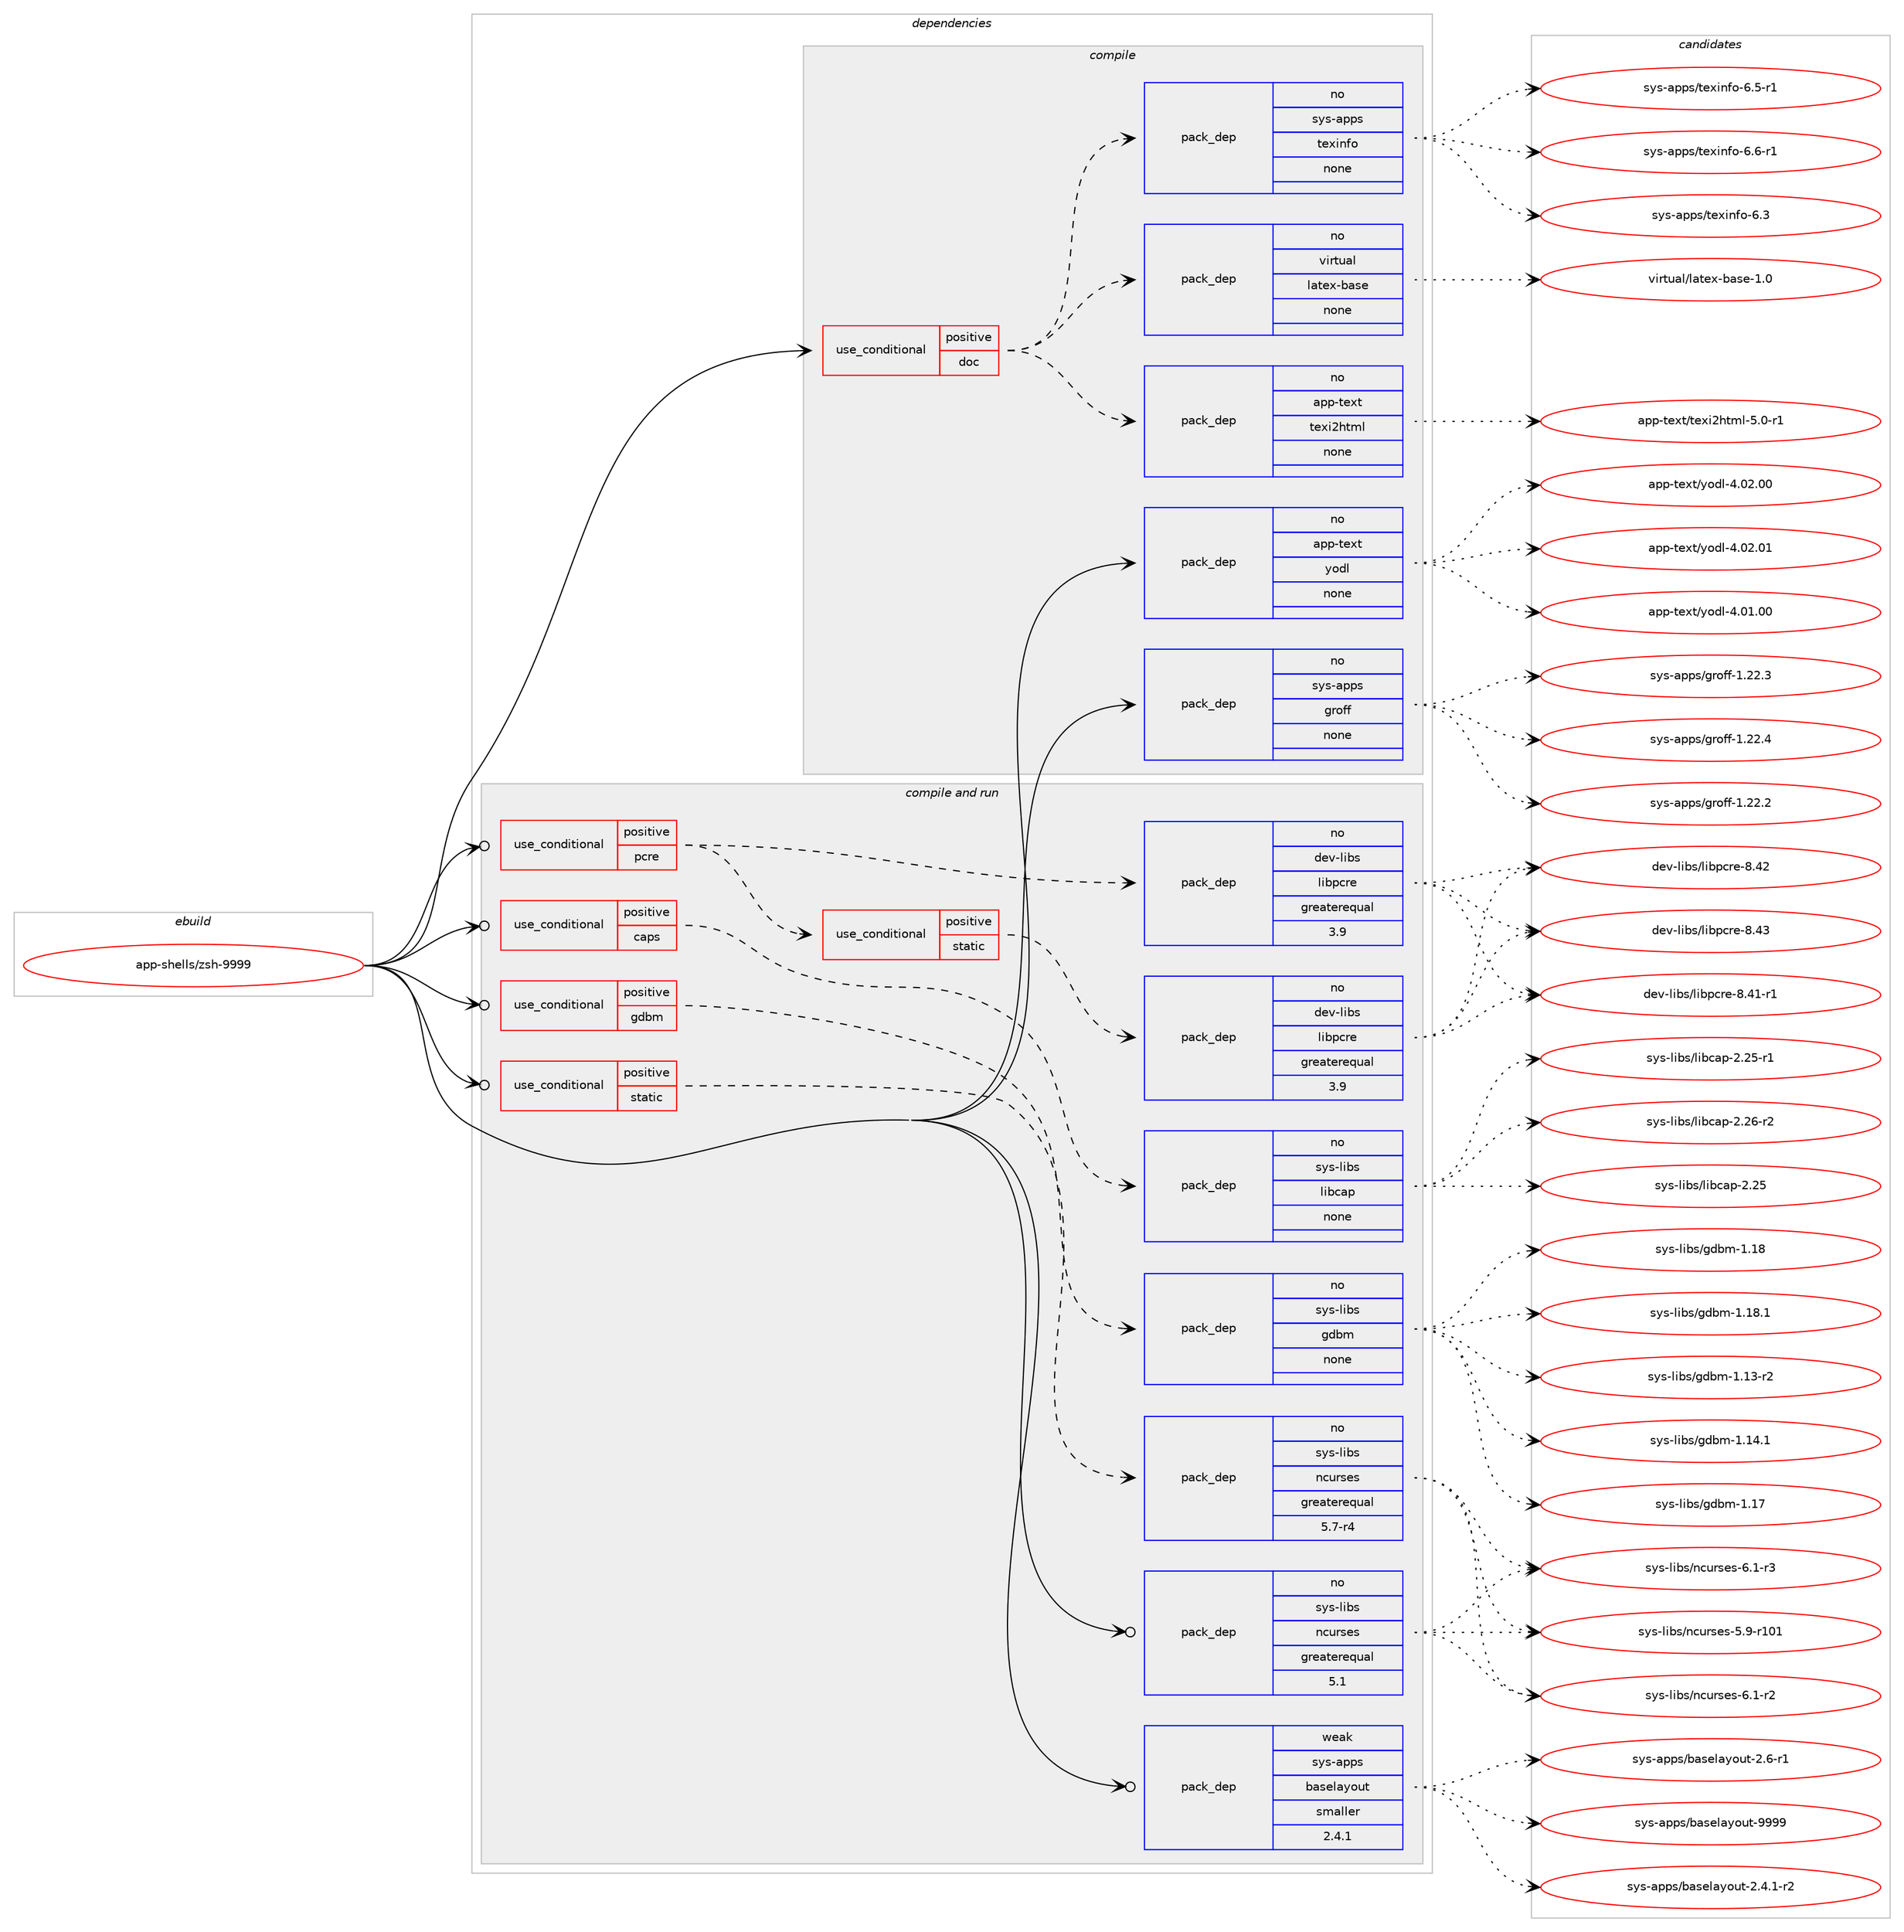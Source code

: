 digraph prolog {

# *************
# Graph options
# *************

newrank=true;
concentrate=true;
compound=true;
graph [rankdir=LR,fontname=Helvetica,fontsize=10,ranksep=1.5];#, ranksep=2.5, nodesep=0.2];
edge  [arrowhead=vee];
node  [fontname=Helvetica,fontsize=10];

# **********
# The ebuild
# **********

subgraph cluster_leftcol {
color=gray;
rank=same;
label=<<i>ebuild</i>>;
id [label="app-shells/zsh-9999", color=red, width=4, href="../app-shells/zsh-9999.svg"];
}

# ****************
# The dependencies
# ****************

subgraph cluster_midcol {
color=gray;
label=<<i>dependencies</i>>;
subgraph cluster_compile {
fillcolor="#eeeeee";
style=filled;
label=<<i>compile</i>>;
subgraph cond355315 {
dependency1307658 [label=<<TABLE BORDER="0" CELLBORDER="1" CELLSPACING="0" CELLPADDING="4"><TR><TD ROWSPAN="3" CELLPADDING="10">use_conditional</TD></TR><TR><TD>positive</TD></TR><TR><TD>doc</TD></TR></TABLE>>, shape=none, color=red];
subgraph pack931900 {
dependency1307659 [label=<<TABLE BORDER="0" CELLBORDER="1" CELLSPACING="0" CELLPADDING="4" WIDTH="220"><TR><TD ROWSPAN="6" CELLPADDING="30">pack_dep</TD></TR><TR><TD WIDTH="110">no</TD></TR><TR><TD>sys-apps</TD></TR><TR><TD>texinfo</TD></TR><TR><TD>none</TD></TR><TR><TD></TD></TR></TABLE>>, shape=none, color=blue];
}
dependency1307658:e -> dependency1307659:w [weight=20,style="dashed",arrowhead="vee"];
subgraph pack931901 {
dependency1307660 [label=<<TABLE BORDER="0" CELLBORDER="1" CELLSPACING="0" CELLPADDING="4" WIDTH="220"><TR><TD ROWSPAN="6" CELLPADDING="30">pack_dep</TD></TR><TR><TD WIDTH="110">no</TD></TR><TR><TD>app-text</TD></TR><TR><TD>texi2html</TD></TR><TR><TD>none</TD></TR><TR><TD></TD></TR></TABLE>>, shape=none, color=blue];
}
dependency1307658:e -> dependency1307660:w [weight=20,style="dashed",arrowhead="vee"];
subgraph pack931902 {
dependency1307661 [label=<<TABLE BORDER="0" CELLBORDER="1" CELLSPACING="0" CELLPADDING="4" WIDTH="220"><TR><TD ROWSPAN="6" CELLPADDING="30">pack_dep</TD></TR><TR><TD WIDTH="110">no</TD></TR><TR><TD>virtual</TD></TR><TR><TD>latex-base</TD></TR><TR><TD>none</TD></TR><TR><TD></TD></TR></TABLE>>, shape=none, color=blue];
}
dependency1307658:e -> dependency1307661:w [weight=20,style="dashed",arrowhead="vee"];
}
id:e -> dependency1307658:w [weight=20,style="solid",arrowhead="vee"];
subgraph pack931903 {
dependency1307662 [label=<<TABLE BORDER="0" CELLBORDER="1" CELLSPACING="0" CELLPADDING="4" WIDTH="220"><TR><TD ROWSPAN="6" CELLPADDING="30">pack_dep</TD></TR><TR><TD WIDTH="110">no</TD></TR><TR><TD>app-text</TD></TR><TR><TD>yodl</TD></TR><TR><TD>none</TD></TR><TR><TD></TD></TR></TABLE>>, shape=none, color=blue];
}
id:e -> dependency1307662:w [weight=20,style="solid",arrowhead="vee"];
subgraph pack931904 {
dependency1307663 [label=<<TABLE BORDER="0" CELLBORDER="1" CELLSPACING="0" CELLPADDING="4" WIDTH="220"><TR><TD ROWSPAN="6" CELLPADDING="30">pack_dep</TD></TR><TR><TD WIDTH="110">no</TD></TR><TR><TD>sys-apps</TD></TR><TR><TD>groff</TD></TR><TR><TD>none</TD></TR><TR><TD></TD></TR></TABLE>>, shape=none, color=blue];
}
id:e -> dependency1307663:w [weight=20,style="solid",arrowhead="vee"];
}
subgraph cluster_compileandrun {
fillcolor="#eeeeee";
style=filled;
label=<<i>compile and run</i>>;
subgraph cond355316 {
dependency1307664 [label=<<TABLE BORDER="0" CELLBORDER="1" CELLSPACING="0" CELLPADDING="4"><TR><TD ROWSPAN="3" CELLPADDING="10">use_conditional</TD></TR><TR><TD>positive</TD></TR><TR><TD>caps</TD></TR></TABLE>>, shape=none, color=red];
subgraph pack931905 {
dependency1307665 [label=<<TABLE BORDER="0" CELLBORDER="1" CELLSPACING="0" CELLPADDING="4" WIDTH="220"><TR><TD ROWSPAN="6" CELLPADDING="30">pack_dep</TD></TR><TR><TD WIDTH="110">no</TD></TR><TR><TD>sys-libs</TD></TR><TR><TD>libcap</TD></TR><TR><TD>none</TD></TR><TR><TD></TD></TR></TABLE>>, shape=none, color=blue];
}
dependency1307664:e -> dependency1307665:w [weight=20,style="dashed",arrowhead="vee"];
}
id:e -> dependency1307664:w [weight=20,style="solid",arrowhead="odotvee"];
subgraph cond355317 {
dependency1307666 [label=<<TABLE BORDER="0" CELLBORDER="1" CELLSPACING="0" CELLPADDING="4"><TR><TD ROWSPAN="3" CELLPADDING="10">use_conditional</TD></TR><TR><TD>positive</TD></TR><TR><TD>gdbm</TD></TR></TABLE>>, shape=none, color=red];
subgraph pack931906 {
dependency1307667 [label=<<TABLE BORDER="0" CELLBORDER="1" CELLSPACING="0" CELLPADDING="4" WIDTH="220"><TR><TD ROWSPAN="6" CELLPADDING="30">pack_dep</TD></TR><TR><TD WIDTH="110">no</TD></TR><TR><TD>sys-libs</TD></TR><TR><TD>gdbm</TD></TR><TR><TD>none</TD></TR><TR><TD></TD></TR></TABLE>>, shape=none, color=blue];
}
dependency1307666:e -> dependency1307667:w [weight=20,style="dashed",arrowhead="vee"];
}
id:e -> dependency1307666:w [weight=20,style="solid",arrowhead="odotvee"];
subgraph cond355318 {
dependency1307668 [label=<<TABLE BORDER="0" CELLBORDER="1" CELLSPACING="0" CELLPADDING="4"><TR><TD ROWSPAN="3" CELLPADDING="10">use_conditional</TD></TR><TR><TD>positive</TD></TR><TR><TD>pcre</TD></TR></TABLE>>, shape=none, color=red];
subgraph pack931907 {
dependency1307669 [label=<<TABLE BORDER="0" CELLBORDER="1" CELLSPACING="0" CELLPADDING="4" WIDTH="220"><TR><TD ROWSPAN="6" CELLPADDING="30">pack_dep</TD></TR><TR><TD WIDTH="110">no</TD></TR><TR><TD>dev-libs</TD></TR><TR><TD>libpcre</TD></TR><TR><TD>greaterequal</TD></TR><TR><TD>3.9</TD></TR></TABLE>>, shape=none, color=blue];
}
dependency1307668:e -> dependency1307669:w [weight=20,style="dashed",arrowhead="vee"];
subgraph cond355319 {
dependency1307670 [label=<<TABLE BORDER="0" CELLBORDER="1" CELLSPACING="0" CELLPADDING="4"><TR><TD ROWSPAN="3" CELLPADDING="10">use_conditional</TD></TR><TR><TD>positive</TD></TR><TR><TD>static</TD></TR></TABLE>>, shape=none, color=red];
subgraph pack931908 {
dependency1307671 [label=<<TABLE BORDER="0" CELLBORDER="1" CELLSPACING="0" CELLPADDING="4" WIDTH="220"><TR><TD ROWSPAN="6" CELLPADDING="30">pack_dep</TD></TR><TR><TD WIDTH="110">no</TD></TR><TR><TD>dev-libs</TD></TR><TR><TD>libpcre</TD></TR><TR><TD>greaterequal</TD></TR><TR><TD>3.9</TD></TR></TABLE>>, shape=none, color=blue];
}
dependency1307670:e -> dependency1307671:w [weight=20,style="dashed",arrowhead="vee"];
}
dependency1307668:e -> dependency1307670:w [weight=20,style="dashed",arrowhead="vee"];
}
id:e -> dependency1307668:w [weight=20,style="solid",arrowhead="odotvee"];
subgraph cond355320 {
dependency1307672 [label=<<TABLE BORDER="0" CELLBORDER="1" CELLSPACING="0" CELLPADDING="4"><TR><TD ROWSPAN="3" CELLPADDING="10">use_conditional</TD></TR><TR><TD>positive</TD></TR><TR><TD>static</TD></TR></TABLE>>, shape=none, color=red];
subgraph pack931909 {
dependency1307673 [label=<<TABLE BORDER="0" CELLBORDER="1" CELLSPACING="0" CELLPADDING="4" WIDTH="220"><TR><TD ROWSPAN="6" CELLPADDING="30">pack_dep</TD></TR><TR><TD WIDTH="110">no</TD></TR><TR><TD>sys-libs</TD></TR><TR><TD>ncurses</TD></TR><TR><TD>greaterequal</TD></TR><TR><TD>5.7-r4</TD></TR></TABLE>>, shape=none, color=blue];
}
dependency1307672:e -> dependency1307673:w [weight=20,style="dashed",arrowhead="vee"];
}
id:e -> dependency1307672:w [weight=20,style="solid",arrowhead="odotvee"];
subgraph pack931910 {
dependency1307674 [label=<<TABLE BORDER="0" CELLBORDER="1" CELLSPACING="0" CELLPADDING="4" WIDTH="220"><TR><TD ROWSPAN="6" CELLPADDING="30">pack_dep</TD></TR><TR><TD WIDTH="110">no</TD></TR><TR><TD>sys-libs</TD></TR><TR><TD>ncurses</TD></TR><TR><TD>greaterequal</TD></TR><TR><TD>5.1</TD></TR></TABLE>>, shape=none, color=blue];
}
id:e -> dependency1307674:w [weight=20,style="solid",arrowhead="odotvee"];
subgraph pack931911 {
dependency1307675 [label=<<TABLE BORDER="0" CELLBORDER="1" CELLSPACING="0" CELLPADDING="4" WIDTH="220"><TR><TD ROWSPAN="6" CELLPADDING="30">pack_dep</TD></TR><TR><TD WIDTH="110">weak</TD></TR><TR><TD>sys-apps</TD></TR><TR><TD>baselayout</TD></TR><TR><TD>smaller</TD></TR><TR><TD>2.4.1</TD></TR></TABLE>>, shape=none, color=blue];
}
id:e -> dependency1307675:w [weight=20,style="solid",arrowhead="odotvee"];
}
subgraph cluster_run {
fillcolor="#eeeeee";
style=filled;
label=<<i>run</i>>;
}
}

# **************
# The candidates
# **************

subgraph cluster_choices {
rank=same;
color=gray;
label=<<i>candidates</i>>;

subgraph choice931900 {
color=black;
nodesep=1;
choice11512111545971121121154711610112010511010211145544651 [label="sys-apps/texinfo-6.3", color=red, width=4,href="../sys-apps/texinfo-6.3.svg"];
choice115121115459711211211547116101120105110102111455446534511449 [label="sys-apps/texinfo-6.5-r1", color=red, width=4,href="../sys-apps/texinfo-6.5-r1.svg"];
choice115121115459711211211547116101120105110102111455446544511449 [label="sys-apps/texinfo-6.6-r1", color=red, width=4,href="../sys-apps/texinfo-6.6-r1.svg"];
dependency1307659:e -> choice11512111545971121121154711610112010511010211145544651:w [style=dotted,weight="100"];
dependency1307659:e -> choice115121115459711211211547116101120105110102111455446534511449:w [style=dotted,weight="100"];
dependency1307659:e -> choice115121115459711211211547116101120105110102111455446544511449:w [style=dotted,weight="100"];
}
subgraph choice931901 {
color=black;
nodesep=1;
choice97112112451161011201164711610112010550104116109108455346484511449 [label="app-text/texi2html-5.0-r1", color=red, width=4,href="../app-text/texi2html-5.0-r1.svg"];
dependency1307660:e -> choice97112112451161011201164711610112010550104116109108455346484511449:w [style=dotted,weight="100"];
}
subgraph choice931902 {
color=black;
nodesep=1;
choice11810511411611797108471089711610112045989711510145494648 [label="virtual/latex-base-1.0", color=red, width=4,href="../virtual/latex-base-1.0.svg"];
dependency1307661:e -> choice11810511411611797108471089711610112045989711510145494648:w [style=dotted,weight="100"];
}
subgraph choice931903 {
color=black;
nodesep=1;
choice9711211245116101120116471211111001084552464849464848 [label="app-text/yodl-4.01.00", color=red, width=4,href="../app-text/yodl-4.01.00.svg"];
choice9711211245116101120116471211111001084552464850464848 [label="app-text/yodl-4.02.00", color=red, width=4,href="../app-text/yodl-4.02.00.svg"];
choice9711211245116101120116471211111001084552464850464849 [label="app-text/yodl-4.02.01", color=red, width=4,href="../app-text/yodl-4.02.01.svg"];
dependency1307662:e -> choice9711211245116101120116471211111001084552464849464848:w [style=dotted,weight="100"];
dependency1307662:e -> choice9711211245116101120116471211111001084552464850464848:w [style=dotted,weight="100"];
dependency1307662:e -> choice9711211245116101120116471211111001084552464850464849:w [style=dotted,weight="100"];
}
subgraph choice931904 {
color=black;
nodesep=1;
choice11512111545971121121154710311411110210245494650504650 [label="sys-apps/groff-1.22.2", color=red, width=4,href="../sys-apps/groff-1.22.2.svg"];
choice11512111545971121121154710311411110210245494650504651 [label="sys-apps/groff-1.22.3", color=red, width=4,href="../sys-apps/groff-1.22.3.svg"];
choice11512111545971121121154710311411110210245494650504652 [label="sys-apps/groff-1.22.4", color=red, width=4,href="../sys-apps/groff-1.22.4.svg"];
dependency1307663:e -> choice11512111545971121121154710311411110210245494650504650:w [style=dotted,weight="100"];
dependency1307663:e -> choice11512111545971121121154710311411110210245494650504651:w [style=dotted,weight="100"];
dependency1307663:e -> choice11512111545971121121154710311411110210245494650504652:w [style=dotted,weight="100"];
}
subgraph choice931905 {
color=black;
nodesep=1;
choice1151211154510810598115471081059899971124550465053 [label="sys-libs/libcap-2.25", color=red, width=4,href="../sys-libs/libcap-2.25.svg"];
choice11512111545108105981154710810598999711245504650534511449 [label="sys-libs/libcap-2.25-r1", color=red, width=4,href="../sys-libs/libcap-2.25-r1.svg"];
choice11512111545108105981154710810598999711245504650544511450 [label="sys-libs/libcap-2.26-r2", color=red, width=4,href="../sys-libs/libcap-2.26-r2.svg"];
dependency1307665:e -> choice1151211154510810598115471081059899971124550465053:w [style=dotted,weight="100"];
dependency1307665:e -> choice11512111545108105981154710810598999711245504650534511449:w [style=dotted,weight="100"];
dependency1307665:e -> choice11512111545108105981154710810598999711245504650544511450:w [style=dotted,weight="100"];
}
subgraph choice931906 {
color=black;
nodesep=1;
choice1151211154510810598115471031009810945494649514511450 [label="sys-libs/gdbm-1.13-r2", color=red, width=4,href="../sys-libs/gdbm-1.13-r2.svg"];
choice1151211154510810598115471031009810945494649524649 [label="sys-libs/gdbm-1.14.1", color=red, width=4,href="../sys-libs/gdbm-1.14.1.svg"];
choice115121115451081059811547103100981094549464955 [label="sys-libs/gdbm-1.17", color=red, width=4,href="../sys-libs/gdbm-1.17.svg"];
choice115121115451081059811547103100981094549464956 [label="sys-libs/gdbm-1.18", color=red, width=4,href="../sys-libs/gdbm-1.18.svg"];
choice1151211154510810598115471031009810945494649564649 [label="sys-libs/gdbm-1.18.1", color=red, width=4,href="../sys-libs/gdbm-1.18.1.svg"];
dependency1307667:e -> choice1151211154510810598115471031009810945494649514511450:w [style=dotted,weight="100"];
dependency1307667:e -> choice1151211154510810598115471031009810945494649524649:w [style=dotted,weight="100"];
dependency1307667:e -> choice115121115451081059811547103100981094549464955:w [style=dotted,weight="100"];
dependency1307667:e -> choice115121115451081059811547103100981094549464956:w [style=dotted,weight="100"];
dependency1307667:e -> choice1151211154510810598115471031009810945494649564649:w [style=dotted,weight="100"];
}
subgraph choice931907 {
color=black;
nodesep=1;
choice100101118451081059811547108105981129911410145564652494511449 [label="dev-libs/libpcre-8.41-r1", color=red, width=4,href="../dev-libs/libpcre-8.41-r1.svg"];
choice10010111845108105981154710810598112991141014556465250 [label="dev-libs/libpcre-8.42", color=red, width=4,href="../dev-libs/libpcre-8.42.svg"];
choice10010111845108105981154710810598112991141014556465251 [label="dev-libs/libpcre-8.43", color=red, width=4,href="../dev-libs/libpcre-8.43.svg"];
dependency1307669:e -> choice100101118451081059811547108105981129911410145564652494511449:w [style=dotted,weight="100"];
dependency1307669:e -> choice10010111845108105981154710810598112991141014556465250:w [style=dotted,weight="100"];
dependency1307669:e -> choice10010111845108105981154710810598112991141014556465251:w [style=dotted,weight="100"];
}
subgraph choice931908 {
color=black;
nodesep=1;
choice100101118451081059811547108105981129911410145564652494511449 [label="dev-libs/libpcre-8.41-r1", color=red, width=4,href="../dev-libs/libpcre-8.41-r1.svg"];
choice10010111845108105981154710810598112991141014556465250 [label="dev-libs/libpcre-8.42", color=red, width=4,href="../dev-libs/libpcre-8.42.svg"];
choice10010111845108105981154710810598112991141014556465251 [label="dev-libs/libpcre-8.43", color=red, width=4,href="../dev-libs/libpcre-8.43.svg"];
dependency1307671:e -> choice100101118451081059811547108105981129911410145564652494511449:w [style=dotted,weight="100"];
dependency1307671:e -> choice10010111845108105981154710810598112991141014556465250:w [style=dotted,weight="100"];
dependency1307671:e -> choice10010111845108105981154710810598112991141014556465251:w [style=dotted,weight="100"];
}
subgraph choice931909 {
color=black;
nodesep=1;
choice115121115451081059811547110991171141151011154553465745114494849 [label="sys-libs/ncurses-5.9-r101", color=red, width=4,href="../sys-libs/ncurses-5.9-r101.svg"];
choice11512111545108105981154711099117114115101115455446494511450 [label="sys-libs/ncurses-6.1-r2", color=red, width=4,href="../sys-libs/ncurses-6.1-r2.svg"];
choice11512111545108105981154711099117114115101115455446494511451 [label="sys-libs/ncurses-6.1-r3", color=red, width=4,href="../sys-libs/ncurses-6.1-r3.svg"];
dependency1307673:e -> choice115121115451081059811547110991171141151011154553465745114494849:w [style=dotted,weight="100"];
dependency1307673:e -> choice11512111545108105981154711099117114115101115455446494511450:w [style=dotted,weight="100"];
dependency1307673:e -> choice11512111545108105981154711099117114115101115455446494511451:w [style=dotted,weight="100"];
}
subgraph choice931910 {
color=black;
nodesep=1;
choice115121115451081059811547110991171141151011154553465745114494849 [label="sys-libs/ncurses-5.9-r101", color=red, width=4,href="../sys-libs/ncurses-5.9-r101.svg"];
choice11512111545108105981154711099117114115101115455446494511450 [label="sys-libs/ncurses-6.1-r2", color=red, width=4,href="../sys-libs/ncurses-6.1-r2.svg"];
choice11512111545108105981154711099117114115101115455446494511451 [label="sys-libs/ncurses-6.1-r3", color=red, width=4,href="../sys-libs/ncurses-6.1-r3.svg"];
dependency1307674:e -> choice115121115451081059811547110991171141151011154553465745114494849:w [style=dotted,weight="100"];
dependency1307674:e -> choice11512111545108105981154711099117114115101115455446494511450:w [style=dotted,weight="100"];
dependency1307674:e -> choice11512111545108105981154711099117114115101115455446494511451:w [style=dotted,weight="100"];
}
subgraph choice931911 {
color=black;
nodesep=1;
choice1151211154597112112115479897115101108971211111171164550465246494511450 [label="sys-apps/baselayout-2.4.1-r2", color=red, width=4,href="../sys-apps/baselayout-2.4.1-r2.svg"];
choice115121115459711211211547989711510110897121111117116455046544511449 [label="sys-apps/baselayout-2.6-r1", color=red, width=4,href="../sys-apps/baselayout-2.6-r1.svg"];
choice1151211154597112112115479897115101108971211111171164557575757 [label="sys-apps/baselayout-9999", color=red, width=4,href="../sys-apps/baselayout-9999.svg"];
dependency1307675:e -> choice1151211154597112112115479897115101108971211111171164550465246494511450:w [style=dotted,weight="100"];
dependency1307675:e -> choice115121115459711211211547989711510110897121111117116455046544511449:w [style=dotted,weight="100"];
dependency1307675:e -> choice1151211154597112112115479897115101108971211111171164557575757:w [style=dotted,weight="100"];
}
}

}

